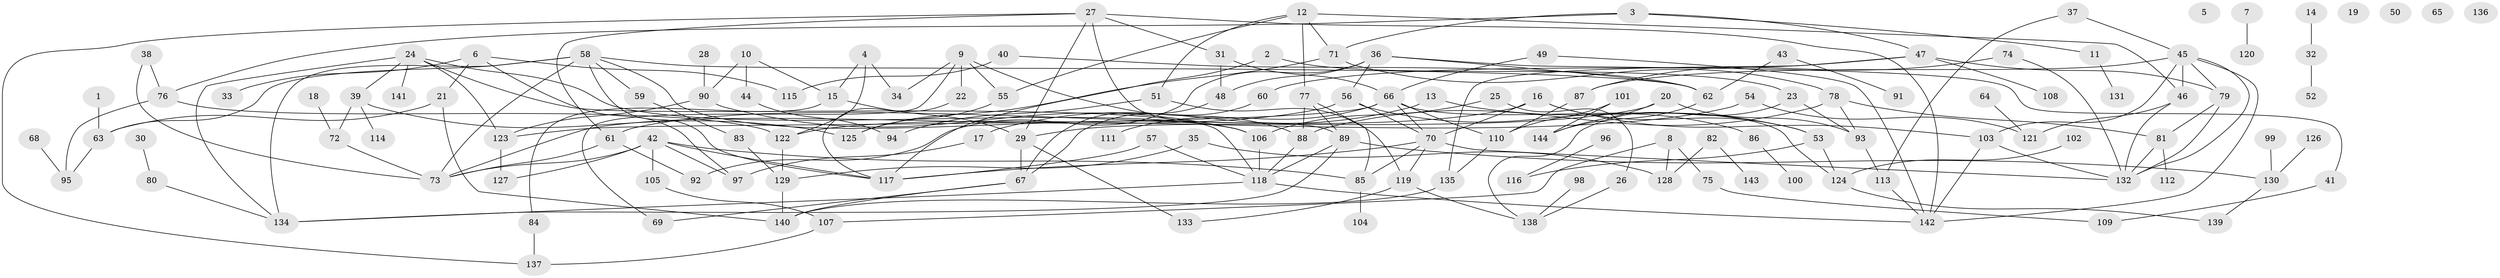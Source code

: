 // Generated by graph-tools (version 1.1) at 2025/13/03/09/25 04:13:05]
// undirected, 144 vertices, 209 edges
graph export_dot {
graph [start="1"]
  node [color=gray90,style=filled];
  1;
  2;
  3;
  4;
  5;
  6;
  7;
  8;
  9;
  10;
  11;
  12;
  13;
  14;
  15;
  16;
  17;
  18;
  19;
  20;
  21;
  22;
  23;
  24;
  25;
  26;
  27;
  28;
  29;
  30;
  31;
  32;
  33;
  34;
  35;
  36;
  37;
  38;
  39;
  40;
  41;
  42;
  43;
  44;
  45;
  46;
  47;
  48;
  49;
  50;
  51;
  52;
  53;
  54;
  55;
  56;
  57;
  58;
  59;
  60;
  61;
  62;
  63;
  64;
  65;
  66;
  67;
  68;
  69;
  70;
  71;
  72;
  73;
  74;
  75;
  76;
  77;
  78;
  79;
  80;
  81;
  82;
  83;
  84;
  85;
  86;
  87;
  88;
  89;
  90;
  91;
  92;
  93;
  94;
  95;
  96;
  97;
  98;
  99;
  100;
  101;
  102;
  103;
  104;
  105;
  106;
  107;
  108;
  109;
  110;
  111;
  112;
  113;
  114;
  115;
  116;
  117;
  118;
  119;
  120;
  121;
  122;
  123;
  124;
  125;
  126;
  127;
  128;
  129;
  130;
  131;
  132;
  133;
  134;
  135;
  136;
  137;
  138;
  139;
  140;
  141;
  142;
  143;
  144;
  1 -- 63;
  2 -- 23;
  2 -- 117;
  3 -- 11;
  3 -- 47;
  3 -- 71;
  3 -- 76;
  4 -- 15;
  4 -- 34;
  4 -- 122;
  6 -- 21;
  6 -- 33;
  6 -- 97;
  6 -- 115;
  7 -- 120;
  8 -- 75;
  8 -- 107;
  8 -- 128;
  9 -- 22;
  9 -- 34;
  9 -- 55;
  9 -- 69;
  9 -- 88;
  10 -- 15;
  10 -- 44;
  10 -- 90;
  11 -- 131;
  12 -- 46;
  12 -- 51;
  12 -- 55;
  12 -- 71;
  12 -- 77;
  13 -- 17;
  13 -- 53;
  14 -- 32;
  15 -- 29;
  15 -- 84;
  16 -- 53;
  16 -- 61;
  16 -- 70;
  16 -- 103;
  17 -- 97;
  18 -- 72;
  20 -- 29;
  20 -- 93;
  20 -- 144;
  21 -- 63;
  21 -- 140;
  22 -- 117;
  23 -- 93;
  23 -- 138;
  24 -- 39;
  24 -- 106;
  24 -- 118;
  24 -- 123;
  24 -- 134;
  24 -- 141;
  25 -- 26;
  25 -- 106;
  26 -- 138;
  27 -- 29;
  27 -- 31;
  27 -- 61;
  27 -- 89;
  27 -- 137;
  27 -- 142;
  28 -- 90;
  29 -- 67;
  29 -- 133;
  30 -- 80;
  31 -- 48;
  31 -- 66;
  32 -- 52;
  35 -- 128;
  35 -- 129;
  36 -- 41;
  36 -- 48;
  36 -- 56;
  36 -- 62;
  36 -- 92;
  37 -- 45;
  37 -- 113;
  38 -- 73;
  38 -- 76;
  39 -- 72;
  39 -- 114;
  39 -- 125;
  40 -- 62;
  40 -- 115;
  41 -- 109;
  42 -- 73;
  42 -- 85;
  42 -- 97;
  42 -- 105;
  42 -- 117;
  42 -- 127;
  43 -- 62;
  43 -- 91;
  44 -- 94;
  45 -- 46;
  45 -- 79;
  45 -- 87;
  45 -- 103;
  45 -- 132;
  45 -- 142;
  46 -- 121;
  46 -- 132;
  47 -- 60;
  47 -- 79;
  47 -- 108;
  47 -- 135;
  48 -- 67;
  49 -- 66;
  49 -- 142;
  51 -- 94;
  51 -- 119;
  53 -- 116;
  53 -- 124;
  54 -- 121;
  54 -- 122;
  55 -- 125;
  56 -- 70;
  56 -- 73;
  56 -- 86;
  57 -- 117;
  57 -- 118;
  58 -- 59;
  58 -- 62;
  58 -- 63;
  58 -- 73;
  58 -- 106;
  58 -- 117;
  58 -- 134;
  59 -- 83;
  60 -- 67;
  61 -- 73;
  61 -- 92;
  62 -- 144;
  63 -- 95;
  64 -- 121;
  66 -- 70;
  66 -- 110;
  66 -- 111;
  66 -- 123;
  66 -- 124;
  67 -- 69;
  67 -- 140;
  68 -- 95;
  70 -- 85;
  70 -- 117;
  70 -- 119;
  70 -- 132;
  71 -- 78;
  71 -- 125;
  72 -- 73;
  74 -- 87;
  74 -- 132;
  75 -- 109;
  76 -- 95;
  76 -- 122;
  77 -- 85;
  77 -- 88;
  77 -- 89;
  78 -- 81;
  78 -- 88;
  78 -- 93;
  79 -- 81;
  79 -- 132;
  80 -- 134;
  81 -- 112;
  81 -- 132;
  82 -- 128;
  82 -- 143;
  83 -- 129;
  84 -- 137;
  85 -- 104;
  86 -- 100;
  87 -- 110;
  88 -- 118;
  89 -- 118;
  89 -- 130;
  89 -- 134;
  90 -- 106;
  90 -- 123;
  93 -- 113;
  96 -- 116;
  98 -- 138;
  99 -- 130;
  101 -- 110;
  101 -- 144;
  102 -- 124;
  103 -- 132;
  103 -- 142;
  105 -- 107;
  106 -- 118;
  107 -- 137;
  110 -- 135;
  113 -- 142;
  118 -- 134;
  118 -- 142;
  119 -- 133;
  119 -- 138;
  122 -- 129;
  123 -- 127;
  124 -- 139;
  126 -- 130;
  129 -- 140;
  130 -- 139;
  135 -- 140;
}
